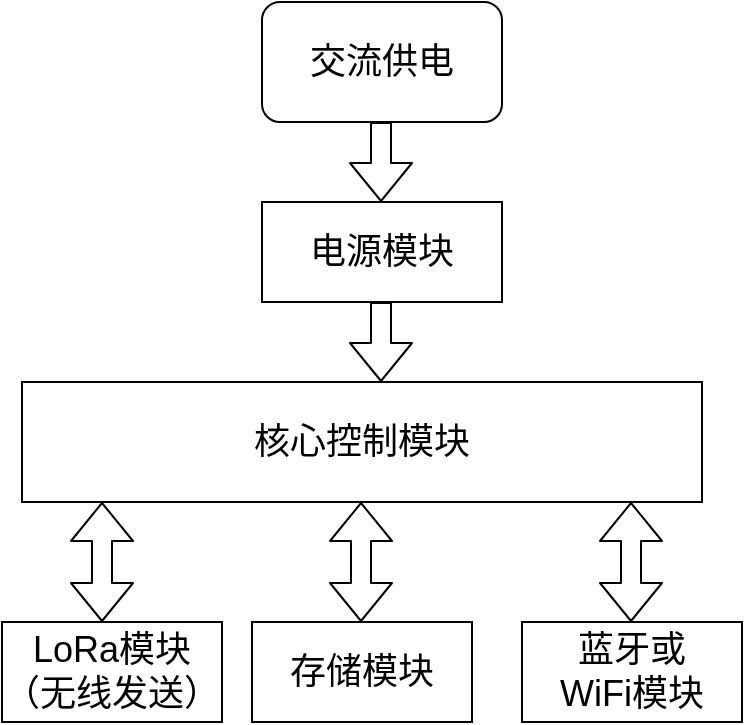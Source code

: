 <mxfile version="14.5.10" type="github">
  <diagram id="R7BtUA1WQ9441O-jFUfQ" name="第 1 页">
    <mxGraphModel dx="462" dy="727" grid="1" gridSize="10" guides="1" tooltips="1" connect="1" arrows="1" fold="1" page="1" pageScale="1" pageWidth="827" pageHeight="1169" math="0" shadow="0">
      <root>
        <mxCell id="0" />
        <mxCell id="1" parent="0" />
        <mxCell id="SU73agc7I5z4mH-BUTAf-1" value="交流供电" style="rounded=1;whiteSpace=wrap;html=1;fontSize=18;" vertex="1" parent="1">
          <mxGeometry x="220" y="120" width="120" height="60" as="geometry" />
        </mxCell>
        <mxCell id="SU73agc7I5z4mH-BUTAf-2" value="电源模块" style="rounded=0;whiteSpace=wrap;html=1;fontSize=18;" vertex="1" parent="1">
          <mxGeometry x="220" y="220" width="120" height="50" as="geometry" />
        </mxCell>
        <mxCell id="SU73agc7I5z4mH-BUTAf-3" value="" style="shape=flexArrow;endArrow=classic;html=1;fontSize=18;" edge="1" parent="1">
          <mxGeometry width="50" height="50" relative="1" as="geometry">
            <mxPoint x="279.5" y="180" as="sourcePoint" />
            <mxPoint x="279.5" y="220" as="targetPoint" />
          </mxGeometry>
        </mxCell>
        <mxCell id="SU73agc7I5z4mH-BUTAf-4" value="核心控制模块" style="rounded=0;whiteSpace=wrap;html=1;fontSize=18;" vertex="1" parent="1">
          <mxGeometry x="100" y="310" width="340" height="60" as="geometry" />
        </mxCell>
        <mxCell id="SU73agc7I5z4mH-BUTAf-7" value="" style="shape=flexArrow;endArrow=classic;html=1;fontSize=18;" edge="1" parent="1">
          <mxGeometry width="50" height="50" relative="1" as="geometry">
            <mxPoint x="279.5" y="270" as="sourcePoint" />
            <mxPoint x="279.5" y="310" as="targetPoint" />
          </mxGeometry>
        </mxCell>
        <mxCell id="SU73agc7I5z4mH-BUTAf-8" value="LoRa模块&lt;br&gt;（无线发送）" style="rounded=0;whiteSpace=wrap;html=1;fontSize=18;" vertex="1" parent="1">
          <mxGeometry x="90" y="430" width="110" height="50" as="geometry" />
        </mxCell>
        <mxCell id="SU73agc7I5z4mH-BUTAf-9" value="存储模块" style="rounded=0;whiteSpace=wrap;html=1;fontSize=18;" vertex="1" parent="1">
          <mxGeometry x="215" y="430" width="110" height="50" as="geometry" />
        </mxCell>
        <mxCell id="SU73agc7I5z4mH-BUTAf-10" value="蓝牙或&lt;br&gt;WiFi模块" style="rounded=0;whiteSpace=wrap;html=1;fontSize=18;" vertex="1" parent="1">
          <mxGeometry x="350" y="430" width="110" height="50" as="geometry" />
        </mxCell>
        <mxCell id="SU73agc7I5z4mH-BUTAf-11" value="" style="shape=flexArrow;endArrow=classic;startArrow=classic;html=1;fontSize=18;" edge="1" parent="1">
          <mxGeometry width="50" height="50" relative="1" as="geometry">
            <mxPoint x="140" y="430" as="sourcePoint" />
            <mxPoint x="140" y="370" as="targetPoint" />
          </mxGeometry>
        </mxCell>
        <mxCell id="SU73agc7I5z4mH-BUTAf-13" value="" style="shape=flexArrow;endArrow=classic;startArrow=classic;html=1;fontSize=18;" edge="1" parent="1">
          <mxGeometry width="50" height="50" relative="1" as="geometry">
            <mxPoint x="269.5" y="430" as="sourcePoint" />
            <mxPoint x="269.5" y="370" as="targetPoint" />
          </mxGeometry>
        </mxCell>
        <mxCell id="SU73agc7I5z4mH-BUTAf-14" value="" style="shape=flexArrow;endArrow=classic;startArrow=classic;html=1;fontSize=18;" edge="1" parent="1">
          <mxGeometry width="50" height="50" relative="1" as="geometry">
            <mxPoint x="404.5" y="430" as="sourcePoint" />
            <mxPoint x="404.5" y="370" as="targetPoint" />
          </mxGeometry>
        </mxCell>
      </root>
    </mxGraphModel>
  </diagram>
</mxfile>
